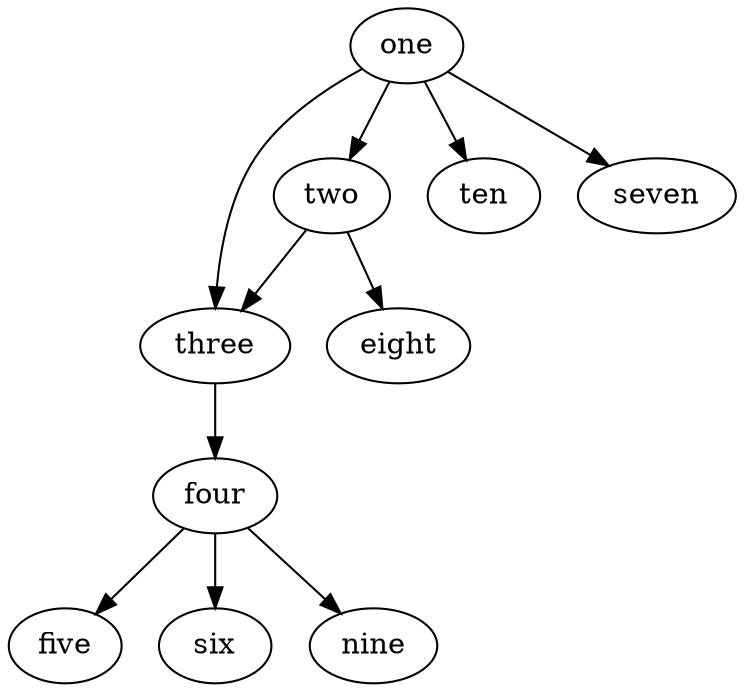 digraph "" {
one -> two
two -> three
three -> four
four -> five
one -> three
four -> six
one -> ten
one -> seven
two -> eight
four -> nine

}

